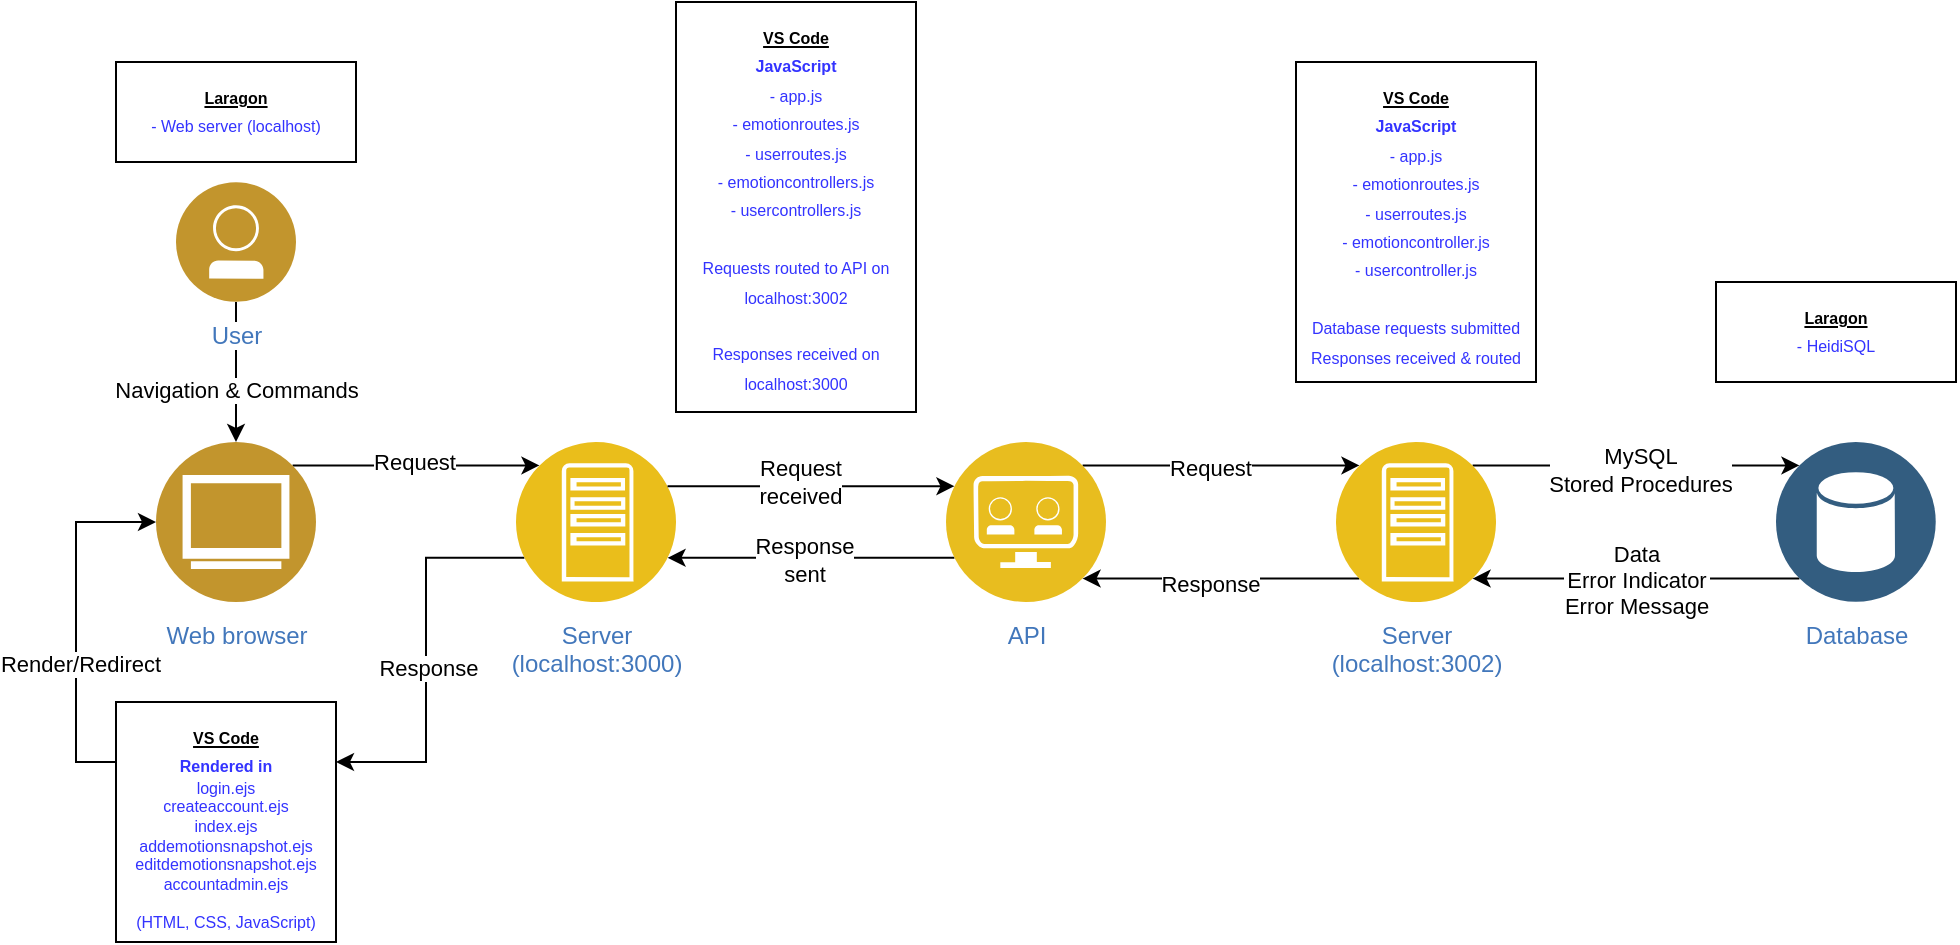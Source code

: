 <mxfile version="24.0.4" type="device">
  <diagram id="0d7cefc2-ccd6-e077-73ed-a8e48b0cddf6" name="Page-1">
    <mxGraphModel dx="989" dy="577" grid="1" gridSize="10" guides="1" tooltips="1" connect="1" arrows="1" fold="1" page="1" pageScale="1" pageWidth="1169" pageHeight="827" background="none" math="0" shadow="0">
      <root>
        <mxCell id="0" />
        <mxCell id="1" parent="0" />
        <mxCell id="qfHawp3DzQ6oZ4T0XKAL-123" style="edgeStyle=orthogonalEdgeStyle;rounded=0;orthogonalLoop=1;jettySize=auto;html=1;exitX=1;exitY=0;exitDx=0;exitDy=0;entryX=0;entryY=0;entryDx=0;entryDy=0;" edge="1" parent="1" source="qfHawp3DzQ6oZ4T0XKAL-107" target="qfHawp3DzQ6oZ4T0XKAL-109">
          <mxGeometry relative="1" as="geometry">
            <mxPoint x="190" y="320.0" as="sourcePoint" />
            <mxPoint x="280" y="320.0" as="targetPoint" />
          </mxGeometry>
        </mxCell>
        <mxCell id="qfHawp3DzQ6oZ4T0XKAL-124" value="Request" style="edgeLabel;html=1;align=center;verticalAlign=middle;resizable=0;points=[];" vertex="1" connectable="0" parent="qfHawp3DzQ6oZ4T0XKAL-123">
          <mxGeometry x="0.253" y="2" relative="1" as="geometry">
            <mxPoint x="-17" as="offset" />
          </mxGeometry>
        </mxCell>
        <mxCell id="qfHawp3DzQ6oZ4T0XKAL-107" value="Web browser" style="image;aspect=fixed;perimeter=ellipsePerimeter;html=1;align=center;shadow=0;dashed=0;fontColor=#4277BB;labelBackgroundColor=default;fontSize=12;spacingTop=3;image=img/lib/ibm/users/browser.svg;" vertex="1" parent="1">
          <mxGeometry x="110" y="310" width="80" height="80" as="geometry" />
        </mxCell>
        <mxCell id="qfHawp3DzQ6oZ4T0XKAL-130" style="edgeStyle=orthogonalEdgeStyle;rounded=0;orthogonalLoop=1;jettySize=auto;html=1;exitX=1;exitY=0;exitDx=0;exitDy=0;entryX=0;entryY=0;entryDx=0;entryDy=0;" edge="1" parent="1" source="qfHawp3DzQ6oZ4T0XKAL-108" target="qfHawp3DzQ6oZ4T0XKAL-110">
          <mxGeometry relative="1" as="geometry" />
        </mxCell>
        <mxCell id="qfHawp3DzQ6oZ4T0XKAL-131" value="Request" style="edgeLabel;html=1;align=center;verticalAlign=middle;resizable=0;points=[];" vertex="1" connectable="0" parent="qfHawp3DzQ6oZ4T0XKAL-130">
          <mxGeometry x="0.253" y="-1" relative="1" as="geometry">
            <mxPoint x="-23" as="offset" />
          </mxGeometry>
        </mxCell>
        <mxCell id="qfHawp3DzQ6oZ4T0XKAL-157" style="edgeStyle=orthogonalEdgeStyle;rounded=0;orthogonalLoop=1;jettySize=auto;html=1;exitX=0;exitY=0.75;exitDx=0;exitDy=0;entryX=1;entryY=0.75;entryDx=0;entryDy=0;" edge="1" parent="1" source="qfHawp3DzQ6oZ4T0XKAL-108" target="qfHawp3DzQ6oZ4T0XKAL-109">
          <mxGeometry relative="1" as="geometry" />
        </mxCell>
        <mxCell id="qfHawp3DzQ6oZ4T0XKAL-158" value="Response&lt;div&gt;sent&lt;/div&gt;" style="edgeLabel;html=1;align=center;verticalAlign=middle;resizable=0;points=[];" vertex="1" connectable="0" parent="qfHawp3DzQ6oZ4T0XKAL-157">
          <mxGeometry x="-0.274" y="1" relative="1" as="geometry">
            <mxPoint x="-23" as="offset" />
          </mxGeometry>
        </mxCell>
        <mxCell id="qfHawp3DzQ6oZ4T0XKAL-108" value="API" style="image;aspect=fixed;perimeter=ellipsePerimeter;html=1;align=center;shadow=0;dashed=0;fontColor=#4277BB;labelBackgroundColor=default;fontSize=12;spacingTop=3;image=img/lib/ibm/applications/api_developer_portal.svg;" vertex="1" parent="1">
          <mxGeometry x="505" y="310" width="80" height="80" as="geometry" />
        </mxCell>
        <mxCell id="qfHawp3DzQ6oZ4T0XKAL-145" style="edgeStyle=orthogonalEdgeStyle;rounded=0;orthogonalLoop=1;jettySize=auto;html=1;entryX=1;entryY=0.25;entryDx=0;entryDy=0;exitX=0;exitY=0.75;exitDx=0;exitDy=0;" edge="1" parent="1" source="qfHawp3DzQ6oZ4T0XKAL-109" target="qfHawp3DzQ6oZ4T0XKAL-136">
          <mxGeometry relative="1" as="geometry" />
        </mxCell>
        <mxCell id="qfHawp3DzQ6oZ4T0XKAL-146" value="Response" style="edgeLabel;html=1;align=center;verticalAlign=middle;resizable=0;points=[];" vertex="1" connectable="0" parent="qfHawp3DzQ6oZ4T0XKAL-145">
          <mxGeometry x="0.21" y="1" relative="1" as="geometry">
            <mxPoint y="-15" as="offset" />
          </mxGeometry>
        </mxCell>
        <mxCell id="qfHawp3DzQ6oZ4T0XKAL-109" value="Server&lt;div&gt;(localhost:3000)&lt;/div&gt;" style="image;aspect=fixed;perimeter=ellipsePerimeter;html=1;align=center;shadow=0;dashed=0;fontColor=#4277BB;labelBackgroundColor=default;fontSize=12;spacingTop=3;image=img/lib/ibm/applications/app_server.svg;" vertex="1" parent="1">
          <mxGeometry x="290" y="310" width="80" height="80" as="geometry" />
        </mxCell>
        <mxCell id="qfHawp3DzQ6oZ4T0XKAL-132" style="edgeStyle=orthogonalEdgeStyle;rounded=0;orthogonalLoop=1;jettySize=auto;html=1;exitX=0;exitY=1;exitDx=0;exitDy=0;entryX=1;entryY=1;entryDx=0;entryDy=0;" edge="1" parent="1" source="qfHawp3DzQ6oZ4T0XKAL-110" target="qfHawp3DzQ6oZ4T0XKAL-108">
          <mxGeometry relative="1" as="geometry" />
        </mxCell>
        <mxCell id="qfHawp3DzQ6oZ4T0XKAL-133" value="Response" style="edgeLabel;html=1;align=center;verticalAlign=middle;resizable=0;points=[];" vertex="1" connectable="0" parent="qfHawp3DzQ6oZ4T0XKAL-132">
          <mxGeometry x="-0.293" y="2" relative="1" as="geometry">
            <mxPoint x="-26" as="offset" />
          </mxGeometry>
        </mxCell>
        <mxCell id="qfHawp3DzQ6oZ4T0XKAL-164" style="edgeStyle=orthogonalEdgeStyle;rounded=0;orthogonalLoop=1;jettySize=auto;html=1;exitX=1;exitY=0;exitDx=0;exitDy=0;entryX=0;entryY=0;entryDx=0;entryDy=0;" edge="1" parent="1" source="qfHawp3DzQ6oZ4T0XKAL-110" target="qfHawp3DzQ6oZ4T0XKAL-163">
          <mxGeometry relative="1" as="geometry" />
        </mxCell>
        <mxCell id="qfHawp3DzQ6oZ4T0XKAL-166" value="MySQL&lt;div&gt;Stored Procedures&lt;/div&gt;" style="edgeLabel;html=1;align=center;verticalAlign=middle;resizable=0;points=[];" vertex="1" connectable="0" parent="qfHawp3DzQ6oZ4T0XKAL-164">
          <mxGeometry x="0.021" y="-2" relative="1" as="geometry">
            <mxPoint as="offset" />
          </mxGeometry>
        </mxCell>
        <mxCell id="qfHawp3DzQ6oZ4T0XKAL-110" value="Server&lt;div&gt;(localhost:3002)&lt;/div&gt;" style="image;aspect=fixed;perimeter=ellipsePerimeter;html=1;align=center;shadow=0;dashed=0;fontColor=#4277BB;labelBackgroundColor=default;fontSize=12;spacingTop=3;image=img/lib/ibm/applications/app_server.svg;" vertex="1" parent="1">
          <mxGeometry x="700" y="310" width="80" height="80" as="geometry" />
        </mxCell>
        <mxCell id="qfHawp3DzQ6oZ4T0XKAL-155" style="edgeStyle=orthogonalEdgeStyle;rounded=0;orthogonalLoop=1;jettySize=auto;html=1;entryX=0;entryY=0.25;entryDx=0;entryDy=0;exitX=1;exitY=0.25;exitDx=0;exitDy=0;" edge="1" parent="1" source="qfHawp3DzQ6oZ4T0XKAL-109" target="qfHawp3DzQ6oZ4T0XKAL-108">
          <mxGeometry relative="1" as="geometry">
            <mxPoint x="380" y="332" as="sourcePoint" />
          </mxGeometry>
        </mxCell>
        <mxCell id="qfHawp3DzQ6oZ4T0XKAL-156" value="Request&lt;div&gt;received&lt;/div&gt;" style="edgeLabel;html=1;align=center;verticalAlign=middle;resizable=0;points=[];" vertex="1" connectable="0" parent="qfHawp3DzQ6oZ4T0XKAL-155">
          <mxGeometry x="0.509" y="1" relative="1" as="geometry">
            <mxPoint x="-42" y="-1" as="offset" />
          </mxGeometry>
        </mxCell>
        <mxCell id="qfHawp3DzQ6oZ4T0XKAL-134" value="&lt;div&gt;&lt;b&gt;&lt;u&gt;&lt;font face=&quot;Helvetica&quot; style=&quot;font-size: 8px;&quot;&gt;VS Code&lt;/font&gt;&lt;/u&gt;&lt;/b&gt;&lt;/div&gt;&lt;div&gt;&lt;b&gt;&lt;font color=&quot;#3333ff&quot; face=&quot;Helvetica&quot; style=&quot;font-size: 8px;&quot;&gt;JavaScript&lt;/font&gt;&lt;/b&gt;&lt;/div&gt;&lt;font color=&quot;#3333ff&quot; face=&quot;Helvetica&quot; style=&quot;font-size: 8px;&quot;&gt;- app.js&lt;/font&gt;&lt;div&gt;&lt;span style=&quot;font-size: 8px; color: rgb(51, 51, 255);&quot;&gt;- emotionroutes.js&lt;/span&gt;&lt;br&gt;&lt;/div&gt;&lt;div&gt;&lt;font color=&quot;#3333ff&quot; face=&quot;Helvetica&quot; style=&quot;font-size: 8px;&quot;&gt;- userroutes.js&lt;/font&gt;&lt;/div&gt;&lt;div&gt;&lt;span style=&quot;font-size: 8px; color: rgb(51, 51, 255);&quot;&gt;- emotioncontrollers.js&lt;/span&gt;&lt;br&gt;&lt;/div&gt;&lt;div&gt;&lt;font color=&quot;#3333ff&quot; face=&quot;Helvetica&quot; style=&quot;font-size: 8px;&quot;&gt;- usercontrollers.js&lt;/font&gt;&lt;/div&gt;&lt;div&gt;&lt;font color=&quot;#3333ff&quot; face=&quot;Helvetica&quot; style=&quot;font-size: 8px;&quot;&gt;&lt;br&gt;&lt;/font&gt;&lt;/div&gt;&lt;div&gt;&lt;font color=&quot;#3333ff&quot; face=&quot;Helvetica&quot; style=&quot;font-size: 8px;&quot;&gt;Requests routed to API on localhost:3002&lt;/font&gt;&lt;/div&gt;&lt;div&gt;&lt;font color=&quot;#3333ff&quot; face=&quot;Helvetica&quot; style=&quot;font-size: 8px;&quot;&gt;&lt;br&gt;&lt;/font&gt;&lt;/div&gt;&lt;div&gt;&lt;font color=&quot;#3333ff&quot; face=&quot;Helvetica&quot; style=&quot;font-size: 8px;&quot;&gt;Responses received on localhost:3000&lt;/font&gt;&lt;/div&gt;" style="whiteSpace=wrap;html=1;verticalAlign=top;labelBackgroundColor=default;shadow=0;dashed=0;spacingTop=3;" vertex="1" parent="1">
          <mxGeometry x="370" y="90" width="120" height="205" as="geometry" />
        </mxCell>
        <mxCell id="qfHawp3DzQ6oZ4T0XKAL-140" style="edgeStyle=orthogonalEdgeStyle;rounded=0;orthogonalLoop=1;jettySize=auto;html=1;entryX=0;entryY=0.5;entryDx=0;entryDy=0;exitX=0;exitY=0.25;exitDx=0;exitDy=0;" edge="1" parent="1" source="qfHawp3DzQ6oZ4T0XKAL-136" target="qfHawp3DzQ6oZ4T0XKAL-107">
          <mxGeometry relative="1" as="geometry" />
        </mxCell>
        <mxCell id="qfHawp3DzQ6oZ4T0XKAL-154" value="Render/Redirect" style="edgeLabel;html=1;align=center;verticalAlign=middle;resizable=0;points=[];" vertex="1" connectable="0" parent="qfHawp3DzQ6oZ4T0XKAL-140">
          <mxGeometry x="-0.044" y="-2" relative="1" as="geometry">
            <mxPoint y="17" as="offset" />
          </mxGeometry>
        </mxCell>
        <mxCell id="qfHawp3DzQ6oZ4T0XKAL-136" value="&lt;div&gt;&lt;b&gt;&lt;u&gt;&lt;font face=&quot;Helvetica&quot; style=&quot;font-size: 8px;&quot;&gt;VS Code&lt;/font&gt;&lt;/u&gt;&lt;/b&gt;&lt;/div&gt;&lt;div&gt;&lt;b&gt;&lt;font color=&quot;#3333ff&quot; face=&quot;Helvetica&quot; style=&quot;font-size: 8px;&quot;&gt;Rendered in&lt;/font&gt;&lt;/b&gt;&lt;/div&gt;&lt;span style=&quot;font-size: 8px;&quot;&gt;&lt;font color=&quot;#3333ff&quot;&gt;&lt;div&gt;login.ejs&lt;/div&gt;&lt;div&gt;createaccount.ejs&lt;/div&gt;&lt;div&gt;index.ejs&lt;/div&gt;&lt;div&gt;addemotionsnapshot.ejs&lt;/div&gt;&lt;div&gt;editdemotionsnapshot.ejs&lt;br&gt;&lt;/div&gt;&lt;div&gt;accountadmin.ejs&lt;/div&gt;&lt;div&gt;&lt;br&gt;&lt;/div&gt;&lt;div&gt;(HTML, CSS, JavaScript)&lt;/div&gt;&lt;/font&gt;&lt;/span&gt;" style="whiteSpace=wrap;html=1;verticalAlign=top;labelBackgroundColor=default;shadow=0;dashed=0;spacingTop=3;" vertex="1" parent="1">
          <mxGeometry x="90" y="440" width="110" height="120" as="geometry" />
        </mxCell>
        <mxCell id="qfHawp3DzQ6oZ4T0XKAL-148" style="edgeStyle=orthogonalEdgeStyle;rounded=0;orthogonalLoop=1;jettySize=auto;html=1;" edge="1" parent="1" source="qfHawp3DzQ6oZ4T0XKAL-147" target="qfHawp3DzQ6oZ4T0XKAL-107">
          <mxGeometry relative="1" as="geometry" />
        </mxCell>
        <mxCell id="qfHawp3DzQ6oZ4T0XKAL-153" value="Navigation &amp;amp; Commands" style="edgeLabel;html=1;align=center;verticalAlign=middle;resizable=0;points=[];" vertex="1" connectable="0" parent="qfHawp3DzQ6oZ4T0XKAL-148">
          <mxGeometry x="0.258" relative="1" as="geometry">
            <mxPoint as="offset" />
          </mxGeometry>
        </mxCell>
        <mxCell id="qfHawp3DzQ6oZ4T0XKAL-147" value="User" style="image;aspect=fixed;perimeter=ellipsePerimeter;html=1;align=center;shadow=0;dashed=0;fontColor=#4277BB;labelBackgroundColor=default;fontSize=12;spacingTop=3;image=img/lib/ibm/users/user.svg;" vertex="1" parent="1">
          <mxGeometry x="120" y="180" width="60" height="60" as="geometry" />
        </mxCell>
        <mxCell id="qfHawp3DzQ6oZ4T0XKAL-161" value="&lt;div&gt;&lt;b&gt;&lt;u&gt;&lt;font style=&quot;font-size: 8px;&quot; face=&quot;Helvetica&quot;&gt;VS Code&lt;/font&gt;&lt;/u&gt;&lt;/b&gt;&lt;b&gt;&lt;u&gt;&lt;font color=&quot;#3333ff&quot; face=&quot;Helvetica&quot; style=&quot;font-size: 8px;&quot;&gt;&lt;br&gt;&lt;/font&gt;&lt;/u&gt;&lt;/b&gt;&lt;/div&gt;&lt;div&gt;&lt;b&gt;&lt;font color=&quot;#3333ff&quot; face=&quot;Helvetica&quot; style=&quot;font-size: 8px;&quot;&gt;JavaScript&lt;/font&gt;&lt;/b&gt;&lt;/div&gt;&lt;font color=&quot;#3333ff&quot; face=&quot;Helvetica&quot; style=&quot;font-size: 8px;&quot;&gt;- app.js&lt;/font&gt;&lt;div&gt;&lt;span style=&quot;font-size: 8px; color: rgb(51, 51, 255);&quot;&gt;- emotionroutes.js&lt;/span&gt;&lt;br&gt;&lt;/div&gt;&lt;div&gt;&lt;font color=&quot;#3333ff&quot; face=&quot;Helvetica&quot; style=&quot;font-size: 8px;&quot;&gt;- userroutes.js&lt;/font&gt;&lt;/div&gt;&lt;div&gt;&lt;span style=&quot;font-size: 8px; color: rgb(51, 51, 255);&quot;&gt;- emotioncontroller.js&lt;/span&gt;&lt;br&gt;&lt;/div&gt;&lt;div&gt;&lt;font color=&quot;#3333ff&quot; face=&quot;Helvetica&quot; style=&quot;font-size: 8px;&quot;&gt;- usercontroller.js&lt;/font&gt;&lt;/div&gt;&lt;div&gt;&lt;font color=&quot;#3333ff&quot; face=&quot;Helvetica&quot; style=&quot;font-size: 8px;&quot;&gt;&lt;br&gt;&lt;/font&gt;&lt;/div&gt;&lt;div&gt;&lt;font color=&quot;#3333ff&quot; face=&quot;Helvetica&quot; style=&quot;font-size: 8px;&quot;&gt;Database requests submitted&lt;/font&gt;&lt;/div&gt;&lt;div&gt;&lt;font color=&quot;#3333ff&quot; face=&quot;Helvetica&quot; style=&quot;font-size: 8px;&quot;&gt;Responses received &amp;amp; routed&lt;/font&gt;&lt;/div&gt;" style="whiteSpace=wrap;html=1;verticalAlign=top;labelBackgroundColor=default;shadow=0;dashed=0;spacingTop=3;" vertex="1" parent="1">
          <mxGeometry x="680" y="120" width="120" height="160" as="geometry" />
        </mxCell>
        <mxCell id="qfHawp3DzQ6oZ4T0XKAL-165" style="edgeStyle=orthogonalEdgeStyle;rounded=0;orthogonalLoop=1;jettySize=auto;html=1;exitX=0;exitY=1;exitDx=0;exitDy=0;entryX=1;entryY=1;entryDx=0;entryDy=0;" edge="1" parent="1" source="qfHawp3DzQ6oZ4T0XKAL-163" target="qfHawp3DzQ6oZ4T0XKAL-110">
          <mxGeometry relative="1" as="geometry" />
        </mxCell>
        <mxCell id="qfHawp3DzQ6oZ4T0XKAL-167" value="Data&lt;div&gt;Error Indicator&lt;/div&gt;&lt;div&gt;Error Message&lt;/div&gt;" style="edgeLabel;html=1;align=center;verticalAlign=middle;resizable=0;points=[];" vertex="1" connectable="0" parent="qfHawp3DzQ6oZ4T0XKAL-165">
          <mxGeometry x="-0.156" relative="1" as="geometry">
            <mxPoint x="-13" as="offset" />
          </mxGeometry>
        </mxCell>
        <mxCell id="qfHawp3DzQ6oZ4T0XKAL-163" value="Database" style="image;aspect=fixed;perimeter=ellipsePerimeter;html=1;align=center;shadow=0;dashed=0;fontColor=#4277BB;labelBackgroundColor=default;fontSize=12;spacingTop=3;image=img/lib/ibm/data/data_services.svg;" vertex="1" parent="1">
          <mxGeometry x="920" y="310" width="80" height="80" as="geometry" />
        </mxCell>
        <mxCell id="qfHawp3DzQ6oZ4T0XKAL-171" value="&lt;div&gt;&lt;b&gt;&lt;u&gt;&lt;font face=&quot;Helvetica&quot; style=&quot;font-size: 8px;&quot;&gt;Laragon&lt;/font&gt;&lt;/u&gt;&lt;/b&gt;&lt;/div&gt;&lt;font color=&quot;#3333ff&quot;&gt;&lt;span style=&quot;font-size: 8px;&quot;&gt;&lt;div&gt;&lt;font style=&quot;font-size: 12px;&quot; color=&quot;#3333ff&quot;&gt;&lt;span style=&quot;font-size: 8px;&quot;&gt;-&amp;nbsp;&lt;/span&gt;&lt;/font&gt;HeidiSQL&lt;br&gt;&lt;/div&gt;&lt;/span&gt;&lt;/font&gt;" style="whiteSpace=wrap;html=1;verticalAlign=top;labelBackgroundColor=default;shadow=0;dashed=0;spacingTop=3;" vertex="1" parent="1">
          <mxGeometry x="890" y="230" width="120" height="50" as="geometry" />
        </mxCell>
        <mxCell id="qfHawp3DzQ6oZ4T0XKAL-172" value="&lt;div&gt;&lt;b&gt;&lt;u&gt;&lt;font face=&quot;Helvetica&quot; style=&quot;font-size: 8px;&quot;&gt;Laragon&lt;/font&gt;&lt;/u&gt;&lt;/b&gt;&lt;/div&gt;&lt;font color=&quot;#3333ff&quot;&gt;&lt;span style=&quot;font-size: 8px;&quot;&gt;&lt;div&gt;&lt;font style=&quot;font-size: 12px;&quot; color=&quot;#3333ff&quot;&gt;&lt;span style=&quot;font-size: 8px;&quot;&gt;-&amp;nbsp;&lt;/span&gt;&lt;/font&gt;Web server (localhost)&lt;br&gt;&lt;/div&gt;&lt;/span&gt;&lt;/font&gt;" style="whiteSpace=wrap;html=1;verticalAlign=top;labelBackgroundColor=default;shadow=0;dashed=0;spacingTop=3;" vertex="1" parent="1">
          <mxGeometry x="90" y="120" width="120" height="50" as="geometry" />
        </mxCell>
      </root>
    </mxGraphModel>
  </diagram>
</mxfile>
